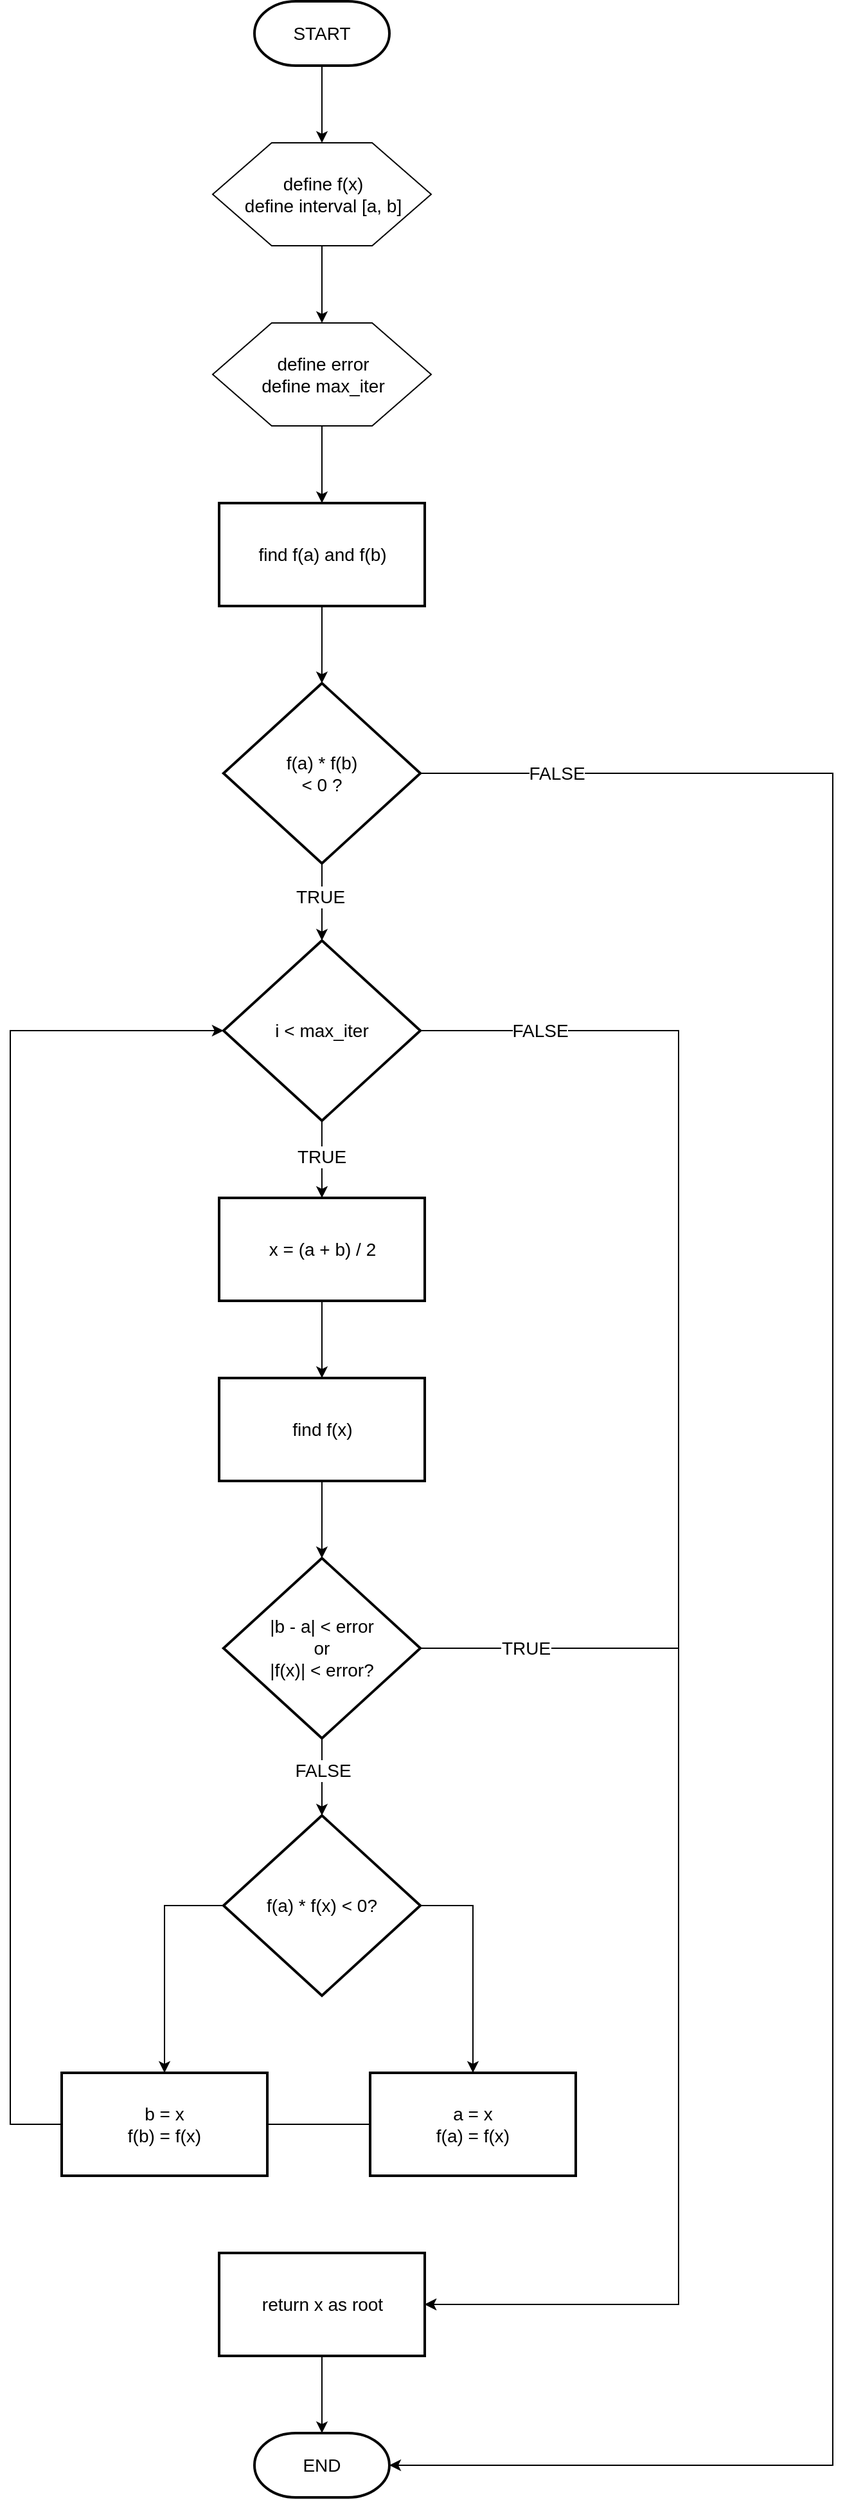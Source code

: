 <mxfile version="28.2.5">
  <diagram name="Page-1" id="Nbch9-U74EsySDg9WKC0">
    <mxGraphModel dx="813" dy="611" grid="1" gridSize="10" guides="1" tooltips="1" connect="1" arrows="1" fold="1" page="1" pageScale="1" pageWidth="850" pageHeight="1100" math="0" shadow="0">
      <root>
        <mxCell id="0" />
        <mxCell id="1" parent="0" />
        <mxCell id="cnlEjPIZ9E7KV2-g4qv6-1" value="" style="edgeStyle=orthogonalEdgeStyle;rounded=0;orthogonalLoop=1;jettySize=auto;html=1;" edge="1" parent="1" source="cnlEjPIZ9E7KV2-g4qv6-2" target="cnlEjPIZ9E7KV2-g4qv6-4">
          <mxGeometry relative="1" as="geometry" />
        </mxCell>
        <mxCell id="cnlEjPIZ9E7KV2-g4qv6-2" value="START" style="strokeWidth=2;html=1;shape=mxgraph.flowchart.terminator;whiteSpace=wrap;fontSize=14;" vertex="1" parent="1">
          <mxGeometry x="295" y="40" width="105" height="50" as="geometry" />
        </mxCell>
        <mxCell id="cnlEjPIZ9E7KV2-g4qv6-3" value="" style="edgeStyle=orthogonalEdgeStyle;rounded=0;orthogonalLoop=1;jettySize=auto;html=1;" edge="1" parent="1" source="cnlEjPIZ9E7KV2-g4qv6-4" target="cnlEjPIZ9E7KV2-g4qv6-6">
          <mxGeometry relative="1" as="geometry" />
        </mxCell>
        <mxCell id="cnlEjPIZ9E7KV2-g4qv6-4" value="define f(x)&lt;div&gt;define interval [a, b]&lt;/div&gt;" style="verticalLabelPosition=middle;verticalAlign=middle;html=1;shape=hexagon;perimeter=hexagonPerimeter2;arcSize=6;size=0.27;labelPosition=center;align=center;fontSize=14;" vertex="1" parent="1">
          <mxGeometry x="262.5" y="150" width="170" height="80" as="geometry" />
        </mxCell>
        <mxCell id="cnlEjPIZ9E7KV2-g4qv6-5" value="" style="edgeStyle=orthogonalEdgeStyle;rounded=0;orthogonalLoop=1;jettySize=auto;html=1;" edge="1" parent="1" source="cnlEjPIZ9E7KV2-g4qv6-6" target="cnlEjPIZ9E7KV2-g4qv6-8">
          <mxGeometry relative="1" as="geometry" />
        </mxCell>
        <mxCell id="cnlEjPIZ9E7KV2-g4qv6-6" value="define error&lt;div&gt;define max_iter&lt;/div&gt;" style="verticalLabelPosition=middle;verticalAlign=middle;html=1;shape=hexagon;perimeter=hexagonPerimeter2;arcSize=6;size=0.27;labelPosition=center;align=center;fontSize=14;" vertex="1" parent="1">
          <mxGeometry x="262.5" y="290" width="170" height="80" as="geometry" />
        </mxCell>
        <mxCell id="cnlEjPIZ9E7KV2-g4qv6-7" value="" style="edgeStyle=orthogonalEdgeStyle;rounded=0;orthogonalLoop=1;jettySize=auto;html=1;" edge="1" parent="1" source="cnlEjPIZ9E7KV2-g4qv6-8" target="cnlEjPIZ9E7KV2-g4qv6-11">
          <mxGeometry relative="1" as="geometry" />
        </mxCell>
        <mxCell id="cnlEjPIZ9E7KV2-g4qv6-8" value="find f(a) and f(b)" style="rounded=1;whiteSpace=wrap;html=1;absoluteArcSize=1;arcSize=0;strokeWidth=2;fontSize=14;" vertex="1" parent="1">
          <mxGeometry x="267.5" y="430" width="160" height="80" as="geometry" />
        </mxCell>
        <mxCell id="cnlEjPIZ9E7KV2-g4qv6-9" value="" style="edgeStyle=orthogonalEdgeStyle;rounded=0;orthogonalLoop=1;jettySize=auto;html=1;" edge="1" parent="1" source="cnlEjPIZ9E7KV2-g4qv6-11" target="cnlEjPIZ9E7KV2-g4qv6-20">
          <mxGeometry relative="1" as="geometry" />
        </mxCell>
        <mxCell id="cnlEjPIZ9E7KV2-g4qv6-10" value="&lt;font style=&quot;font-size: 14px;&quot;&gt;TRUE&lt;/font&gt;" style="edgeLabel;html=1;align=center;verticalAlign=middle;resizable=0;points=[];" vertex="1" connectable="0" parent="cnlEjPIZ9E7KV2-g4qv6-9">
          <mxGeometry x="-0.143" y="-2" relative="1" as="geometry">
            <mxPoint as="offset" />
          </mxGeometry>
        </mxCell>
        <mxCell id="cnlEjPIZ9E7KV2-g4qv6-11" value="f(a) * f(b)&lt;div&gt;&amp;lt; 0 ?&lt;/div&gt;" style="strokeWidth=2;html=1;shape=mxgraph.flowchart.decision;whiteSpace=wrap;fontSize=14;" vertex="1" parent="1">
          <mxGeometry x="270.93" y="570" width="153.13" height="140" as="geometry" />
        </mxCell>
        <mxCell id="cnlEjPIZ9E7KV2-g4qv6-12" value="" style="edgeStyle=orthogonalEdgeStyle;rounded=0;orthogonalLoop=1;jettySize=auto;html=1;" edge="1" parent="1" source="cnlEjPIZ9E7KV2-g4qv6-13" target="cnlEjPIZ9E7KV2-g4qv6-15">
          <mxGeometry relative="1" as="geometry" />
        </mxCell>
        <mxCell id="cnlEjPIZ9E7KV2-g4qv6-13" value="x = (a + b) / 2" style="rounded=1;whiteSpace=wrap;html=1;absoluteArcSize=1;arcSize=0;strokeWidth=2;fontSize=14;" vertex="1" parent="1">
          <mxGeometry x="267.5" y="970" width="160" height="80" as="geometry" />
        </mxCell>
        <mxCell id="cnlEjPIZ9E7KV2-g4qv6-14" value="" style="edgeStyle=orthogonalEdgeStyle;rounded=0;orthogonalLoop=1;jettySize=auto;html=1;" edge="1" parent="1" source="cnlEjPIZ9E7KV2-g4qv6-15" target="cnlEjPIZ9E7KV2-g4qv6-25">
          <mxGeometry relative="1" as="geometry" />
        </mxCell>
        <mxCell id="cnlEjPIZ9E7KV2-g4qv6-15" value="find f(x)" style="rounded=1;whiteSpace=wrap;html=1;absoluteArcSize=1;arcSize=0;strokeWidth=2;fontSize=14;" vertex="1" parent="1">
          <mxGeometry x="267.5" y="1110" width="160" height="80" as="geometry" />
        </mxCell>
        <mxCell id="cnlEjPIZ9E7KV2-g4qv6-16" value="" style="edgeStyle=orthogonalEdgeStyle;rounded=0;orthogonalLoop=1;jettySize=auto;html=1;" edge="1" parent="1" source="cnlEjPIZ9E7KV2-g4qv6-20" target="cnlEjPIZ9E7KV2-g4qv6-13">
          <mxGeometry relative="1" as="geometry" />
        </mxCell>
        <mxCell id="cnlEjPIZ9E7KV2-g4qv6-17" value="&lt;span style=&quot;font-size: 14px;&quot;&gt;TRUE&lt;/span&gt;" style="edgeLabel;html=1;align=center;verticalAlign=middle;resizable=0;points=[];" vertex="1" connectable="0" parent="cnlEjPIZ9E7KV2-g4qv6-16">
          <mxGeometry x="-0.069" y="-1" relative="1" as="geometry">
            <mxPoint as="offset" />
          </mxGeometry>
        </mxCell>
        <mxCell id="cnlEjPIZ9E7KV2-g4qv6-18" style="edgeStyle=orthogonalEdgeStyle;rounded=0;orthogonalLoop=1;jettySize=auto;html=1;exitX=1;exitY=0.5;exitDx=0;exitDy=0;exitPerimeter=0;entryX=1;entryY=0.5;entryDx=0;entryDy=0;" edge="1" parent="1" source="cnlEjPIZ9E7KV2-g4qv6-20" target="cnlEjPIZ9E7KV2-g4qv6-34">
          <mxGeometry relative="1" as="geometry">
            <Array as="points">
              <mxPoint x="625" y="840" />
              <mxPoint x="625" y="1830" />
            </Array>
          </mxGeometry>
        </mxCell>
        <mxCell id="cnlEjPIZ9E7KV2-g4qv6-19" value="&lt;font style=&quot;font-size: 14px;&quot;&gt;FALSE&lt;/font&gt;" style="edgeLabel;html=1;align=center;verticalAlign=middle;resizable=0;points=[];" vertex="1" connectable="0" parent="cnlEjPIZ9E7KV2-g4qv6-18">
          <mxGeometry x="-0.867" relative="1" as="geometry">
            <mxPoint as="offset" />
          </mxGeometry>
        </mxCell>
        <mxCell id="cnlEjPIZ9E7KV2-g4qv6-20" value="i &amp;lt; max_iter" style="strokeWidth=2;html=1;shape=mxgraph.flowchart.decision;whiteSpace=wrap;fontSize=14;" vertex="1" parent="1">
          <mxGeometry x="270.93" y="770" width="153.13" height="140" as="geometry" />
        </mxCell>
        <mxCell id="cnlEjPIZ9E7KV2-g4qv6-21" value="" style="edgeStyle=orthogonalEdgeStyle;rounded=0;orthogonalLoop=1;jettySize=auto;html=1;" edge="1" parent="1" source="cnlEjPIZ9E7KV2-g4qv6-25" target="cnlEjPIZ9E7KV2-g4qv6-28">
          <mxGeometry relative="1" as="geometry" />
        </mxCell>
        <mxCell id="cnlEjPIZ9E7KV2-g4qv6-22" value="&lt;font style=&quot;font-size: 14px;&quot;&gt;FALSE&lt;/font&gt;" style="edgeLabel;html=1;align=center;verticalAlign=middle;resizable=0;points=[];" vertex="1" connectable="0" parent="cnlEjPIZ9E7KV2-g4qv6-21">
          <mxGeometry x="-0.191" relative="1" as="geometry">
            <mxPoint as="offset" />
          </mxGeometry>
        </mxCell>
        <mxCell id="cnlEjPIZ9E7KV2-g4qv6-23" style="edgeStyle=orthogonalEdgeStyle;rounded=0;orthogonalLoop=1;jettySize=auto;html=1;entryX=1;entryY=0.5;entryDx=0;entryDy=0;" edge="1" parent="1" source="cnlEjPIZ9E7KV2-g4qv6-25" target="cnlEjPIZ9E7KV2-g4qv6-34">
          <mxGeometry relative="1" as="geometry">
            <Array as="points">
              <mxPoint x="625" y="1320" />
              <mxPoint x="625" y="1830" />
            </Array>
          </mxGeometry>
        </mxCell>
        <mxCell id="cnlEjPIZ9E7KV2-g4qv6-24" value="&lt;font style=&quot;font-size: 14px;&quot;&gt;TRUE&lt;/font&gt;" style="edgeLabel;html=1;align=center;verticalAlign=middle;resizable=0;points=[];" vertex="1" connectable="0" parent="cnlEjPIZ9E7KV2-g4qv6-23">
          <mxGeometry x="-0.82" relative="1" as="geometry">
            <mxPoint as="offset" />
          </mxGeometry>
        </mxCell>
        <mxCell id="cnlEjPIZ9E7KV2-g4qv6-25" value="|b - a| &amp;lt; error&lt;div&gt;or&lt;/div&gt;&lt;div&gt;|f(x)| &amp;lt; error?&lt;/div&gt;" style="strokeWidth=2;html=1;shape=mxgraph.flowchart.decision;whiteSpace=wrap;fontSize=14;" vertex="1" parent="1">
          <mxGeometry x="270.93" y="1250" width="153.13" height="140" as="geometry" />
        </mxCell>
        <mxCell id="cnlEjPIZ9E7KV2-g4qv6-26" style="edgeStyle=orthogonalEdgeStyle;rounded=0;orthogonalLoop=1;jettySize=auto;html=1;exitX=0;exitY=0.5;exitDx=0;exitDy=0;exitPerimeter=0;" edge="1" parent="1" source="cnlEjPIZ9E7KV2-g4qv6-28" target="cnlEjPIZ9E7KV2-g4qv6-30">
          <mxGeometry relative="1" as="geometry" />
        </mxCell>
        <mxCell id="cnlEjPIZ9E7KV2-g4qv6-27" style="edgeStyle=orthogonalEdgeStyle;rounded=0;orthogonalLoop=1;jettySize=auto;html=1;exitX=1;exitY=0.5;exitDx=0;exitDy=0;exitPerimeter=0;entryX=0.5;entryY=0;entryDx=0;entryDy=0;" edge="1" parent="1" source="cnlEjPIZ9E7KV2-g4qv6-28" target="cnlEjPIZ9E7KV2-g4qv6-31">
          <mxGeometry relative="1" as="geometry" />
        </mxCell>
        <mxCell id="cnlEjPIZ9E7KV2-g4qv6-28" value="f(a) * f(x) &amp;lt; 0?" style="strokeWidth=2;html=1;shape=mxgraph.flowchart.decision;whiteSpace=wrap;fontSize=14;" vertex="1" parent="1">
          <mxGeometry x="270.93" y="1450" width="153.13" height="140" as="geometry" />
        </mxCell>
        <mxCell id="cnlEjPIZ9E7KV2-g4qv6-29" value="" style="edgeStyle=orthogonalEdgeStyle;rounded=0;orthogonalLoop=1;jettySize=auto;html=1;endArrow=none;endFill=0;" edge="1" parent="1" source="cnlEjPIZ9E7KV2-g4qv6-30" target="cnlEjPIZ9E7KV2-g4qv6-31">
          <mxGeometry relative="1" as="geometry" />
        </mxCell>
        <mxCell id="cnlEjPIZ9E7KV2-g4qv6-30" value="b = x&lt;div&gt;f(b) = f(x)&lt;/div&gt;" style="rounded=1;whiteSpace=wrap;html=1;absoluteArcSize=1;arcSize=0;strokeWidth=2;fontSize=14;" vertex="1" parent="1">
          <mxGeometry x="145" y="1650" width="160" height="80" as="geometry" />
        </mxCell>
        <mxCell id="cnlEjPIZ9E7KV2-g4qv6-31" value="a = x&lt;div&gt;f(a) = f(x)&lt;/div&gt;" style="rounded=1;whiteSpace=wrap;html=1;absoluteArcSize=1;arcSize=0;strokeWidth=2;fontSize=14;" vertex="1" parent="1">
          <mxGeometry x="385" y="1650" width="160" height="80" as="geometry" />
        </mxCell>
        <mxCell id="cnlEjPIZ9E7KV2-g4qv6-32" style="edgeStyle=orthogonalEdgeStyle;rounded=0;orthogonalLoop=1;jettySize=auto;html=1;exitX=0;exitY=0.5;exitDx=0;exitDy=0;entryX=0;entryY=0.5;entryDx=0;entryDy=0;entryPerimeter=0;" edge="1" parent="1" source="cnlEjPIZ9E7KV2-g4qv6-30" target="cnlEjPIZ9E7KV2-g4qv6-20">
          <mxGeometry relative="1" as="geometry">
            <Array as="points">
              <mxPoint x="105" y="1690" />
              <mxPoint x="105" y="840" />
            </Array>
          </mxGeometry>
        </mxCell>
        <mxCell id="cnlEjPIZ9E7KV2-g4qv6-33" value="" style="edgeStyle=orthogonalEdgeStyle;rounded=0;orthogonalLoop=1;jettySize=auto;html=1;" edge="1" parent="1" source="cnlEjPIZ9E7KV2-g4qv6-34" target="cnlEjPIZ9E7KV2-g4qv6-35">
          <mxGeometry relative="1" as="geometry" />
        </mxCell>
        <mxCell id="cnlEjPIZ9E7KV2-g4qv6-34" value="return x as root" style="rounded=1;whiteSpace=wrap;html=1;absoluteArcSize=1;arcSize=0;strokeWidth=2;fontSize=14;" vertex="1" parent="1">
          <mxGeometry x="267.5" y="1790" width="160" height="80" as="geometry" />
        </mxCell>
        <mxCell id="cnlEjPIZ9E7KV2-g4qv6-35" value="END" style="strokeWidth=2;html=1;shape=mxgraph.flowchart.terminator;whiteSpace=wrap;fontSize=14;" vertex="1" parent="1">
          <mxGeometry x="294.99" y="1930" width="105" height="50" as="geometry" />
        </mxCell>
        <mxCell id="cnlEjPIZ9E7KV2-g4qv6-36" style="edgeStyle=orthogonalEdgeStyle;rounded=0;orthogonalLoop=1;jettySize=auto;html=1;exitX=1;exitY=0.5;exitDx=0;exitDy=0;exitPerimeter=0;entryX=1;entryY=0.5;entryDx=0;entryDy=0;entryPerimeter=0;" edge="1" parent="1" source="cnlEjPIZ9E7KV2-g4qv6-11" target="cnlEjPIZ9E7KV2-g4qv6-35">
          <mxGeometry relative="1" as="geometry">
            <Array as="points">
              <mxPoint x="745" y="640" />
              <mxPoint x="745" y="1955" />
            </Array>
          </mxGeometry>
        </mxCell>
        <mxCell id="cnlEjPIZ9E7KV2-g4qv6-37" value="&lt;font style=&quot;font-size: 14px;&quot;&gt;FALSE&lt;/font&gt;" style="edgeLabel;html=1;align=center;verticalAlign=middle;resizable=0;points=[];" vertex="1" connectable="0" parent="cnlEjPIZ9E7KV2-g4qv6-36">
          <mxGeometry x="-0.893" relative="1" as="geometry">
            <mxPoint as="offset" />
          </mxGeometry>
        </mxCell>
      </root>
    </mxGraphModel>
  </diagram>
</mxfile>
